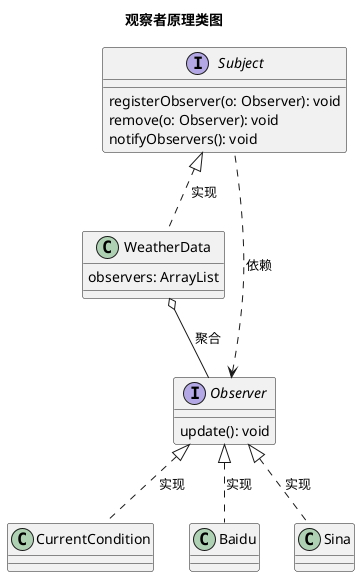 @startuml

title 观察者原理类图

interface Subject {
    registerObserver(o: Observer): void
    remove(o: Observer): void
    notifyObservers(): void
}

class WeatherData {
    observers: ArrayList
}

Subject <|.. WeatherData:实现

interface Observer {
    update(): void
}

Observer <|.. CurrentCondition:实现
Observer <|.. Baidu:实现
Observer <|.. Sina:实现

Observer <.. Subject:依赖

WeatherData o-- Observer:聚合

@enduml